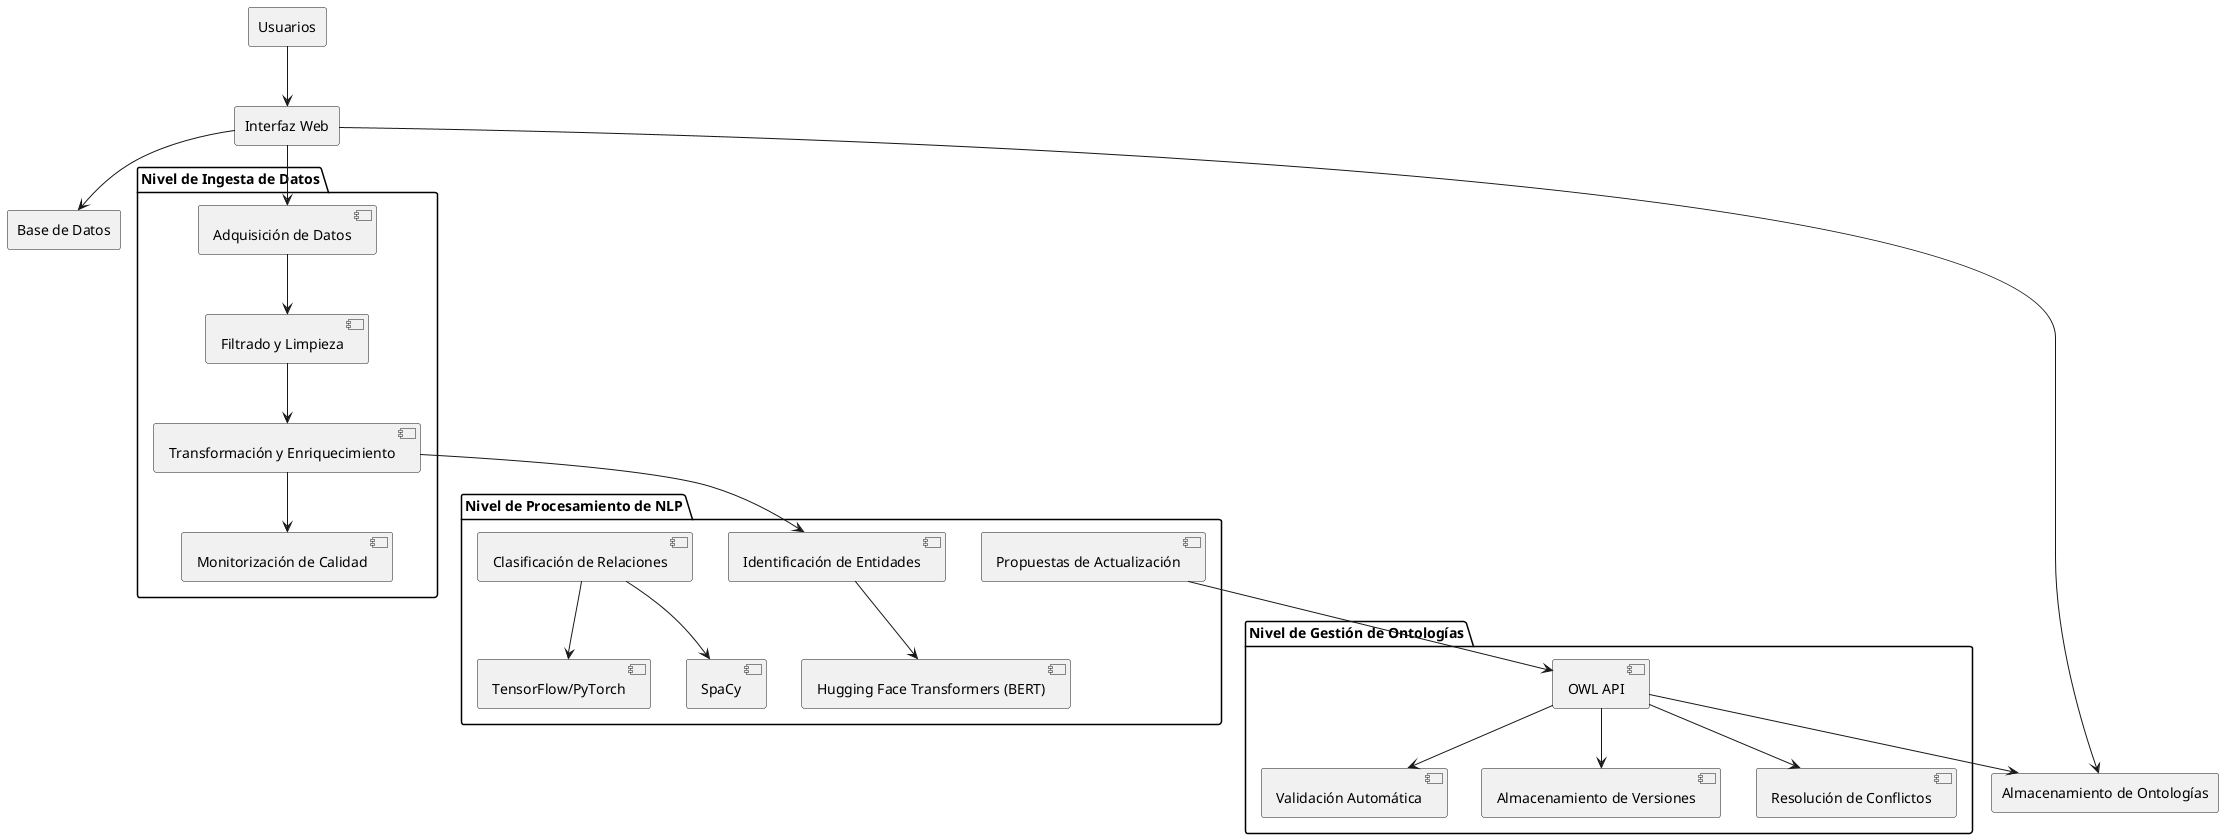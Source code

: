 @startuml

rectangle "Usuarios" as Usuarios
rectangle "Interfaz Web" as UI
rectangle "Base de Datos" as DB
rectangle "Almacenamiento de Ontologías" as OntoDB

package "Nivel de Ingesta de Datos" {
component "Adquisición de Datos" as Adquisicion
component "Filtrado y Limpieza" as Filtrado
component "Transformación y Enriquecimiento" as Transformacion
component "Monitorización de Calidad" as Monitoreo
}

package "Nivel de Procesamiento de NLP" {
component "Hugging Face Transformers (BERT)" as BERT
component "SpaCy" as Spacy
component "TensorFlow/PyTorch" as Tensor
component "Identificación de Entidades" as Identificacion
component "Clasificación de Relaciones" as Clasificacion
component "Propuestas de Actualización" as Propuestas
}

package "Nivel de Gestión de Ontologías" {
component "OWL API" as OWL
component "Validación Automática" as Validacion
component "Almacenamiento de Versiones" as Almacenamiento
component "Resolución de Conflictos" as Resolucion
}

Usuarios --> UI
UI --> Adquisicion
UI --> DB
UI --> OntoDB

Adquisicion --> Filtrado
Filtrado --> Transformacion
Transformacion --> Monitoreo

Transformacion --> Identificacion
Identificacion --> BERT
Clasificacion --> Spacy
Clasificacion --> Tensor

Propuestas --> OWL
OWL --> Validacion
OWL --> Almacenamiento
OWL --> Resolucion
OWL --> OntoDB

@enduml